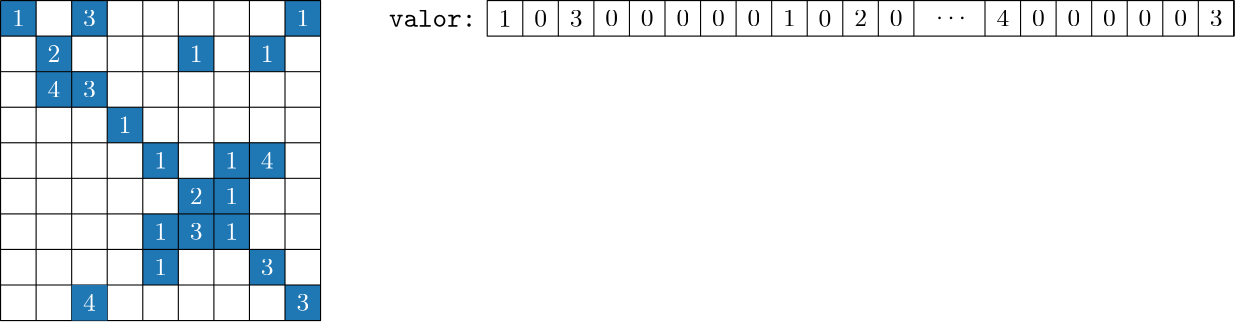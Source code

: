 <?xml version="1.0"?>
<!DOCTYPE ipe SYSTEM "ipe.dtd">
<ipe version="70218" creator="Ipe 7.2.23">
<info created="D:20241006213646" modified="D:20241006231904"/>
<ipestyle name="basic">
<symbol name="arrow/arc(spx)">
<path stroke="sym-stroke" fill="sym-stroke" pen="sym-pen">
0 0 m
-1 0.333 l
-1 -0.333 l
h
</path>
</symbol>
<symbol name="arrow/farc(spx)">
<path stroke="sym-stroke" fill="white" pen="sym-pen">
0 0 m
-1 0.333 l
-1 -0.333 l
h
</path>
</symbol>
<symbol name="arrow/ptarc(spx)">
<path stroke="sym-stroke" fill="sym-stroke" pen="sym-pen">
0 0 m
-1 0.333 l
-0.8 0 l
-1 -0.333 l
h
</path>
</symbol>
<symbol name="arrow/fptarc(spx)">
<path stroke="sym-stroke" fill="white" pen="sym-pen">
0 0 m
-1 0.333 l
-0.8 0 l
-1 -0.333 l
h
</path>
</symbol>
<symbol name="mark/circle(sx)" transformations="translations">
<path fill="sym-stroke">
0.6 0 0 0.6 0 0 e
0.4 0 0 0.4 0 0 e
</path>
</symbol>
<symbol name="mark/disk(sx)" transformations="translations">
<path fill="sym-stroke">
0.6 0 0 0.6 0 0 e
</path>
</symbol>
<symbol name="mark/fdisk(sfx)" transformations="translations">
<group>
<path fill="sym-fill">
0.5 0 0 0.5 0 0 e
</path>
<path fill="sym-stroke" fillrule="eofill">
0.6 0 0 0.6 0 0 e
0.4 0 0 0.4 0 0 e
</path>
</group>
</symbol>
<symbol name="mark/box(sx)" transformations="translations">
<path fill="sym-stroke" fillrule="eofill">
-0.6 -0.6 m
0.6 -0.6 l
0.6 0.6 l
-0.6 0.6 l
h
-0.4 -0.4 m
0.4 -0.4 l
0.4 0.4 l
-0.4 0.4 l
h
</path>
</symbol>
<symbol name="mark/square(sx)" transformations="translations">
<path fill="sym-stroke">
-0.6 -0.6 m
0.6 -0.6 l
0.6 0.6 l
-0.6 0.6 l
h
</path>
</symbol>
<symbol name="mark/fsquare(sfx)" transformations="translations">
<group>
<path fill="sym-fill">
-0.5 -0.5 m
0.5 -0.5 l
0.5 0.5 l
-0.5 0.5 l
h
</path>
<path fill="sym-stroke" fillrule="eofill">
-0.6 -0.6 m
0.6 -0.6 l
0.6 0.6 l
-0.6 0.6 l
h
-0.4 -0.4 m
0.4 -0.4 l
0.4 0.4 l
-0.4 0.4 l
h
</path>
</group>
</symbol>
<symbol name="mark/cross(sx)" transformations="translations">
<group>
<path fill="sym-stroke">
-0.43 -0.57 m
0.57 0.43 l
0.43 0.57 l
-0.57 -0.43 l
h
</path>
<path fill="sym-stroke">
-0.43 0.57 m
0.57 -0.43 l
0.43 -0.57 l
-0.57 0.43 l
h
</path>
</group>
</symbol>
<symbol name="arrow/fnormal(spx)">
<path stroke="sym-stroke" fill="white" pen="sym-pen">
0 0 m
-1 0.333 l
-1 -0.333 l
h
</path>
</symbol>
<symbol name="arrow/pointed(spx)">
<path stroke="sym-stroke" fill="sym-stroke" pen="sym-pen">
0 0 m
-1 0.333 l
-0.8 0 l
-1 -0.333 l
h
</path>
</symbol>
<symbol name="arrow/fpointed(spx)">
<path stroke="sym-stroke" fill="white" pen="sym-pen">
0 0 m
-1 0.333 l
-0.8 0 l
-1 -0.333 l
h
</path>
</symbol>
<symbol name="arrow/linear(spx)">
<path stroke="sym-stroke" pen="sym-pen">
-1 0.333 m
0 0 l
-1 -0.333 l
</path>
</symbol>
<symbol name="arrow/fdouble(spx)">
<path stroke="sym-stroke" fill="white" pen="sym-pen">
0 0 m
-1 0.333 l
-1 -0.333 l
h
-1 0 m
-2 0.333 l
-2 -0.333 l
h
</path>
</symbol>
<symbol name="arrow/double(spx)">
<path stroke="sym-stroke" fill="sym-stroke" pen="sym-pen">
0 0 m
-1 0.333 l
-1 -0.333 l
h
-1 0 m
-2 0.333 l
-2 -0.333 l
h
</path>
</symbol>
<symbol name="arrow/mid-normal(spx)">
<path stroke="sym-stroke" fill="sym-stroke" pen="sym-pen">
0.5 0 m
-0.5 0.333 l
-0.5 -0.333 l
h
</path>
</symbol>
<symbol name="arrow/mid-fnormal(spx)">
<path stroke="sym-stroke" fill="white" pen="sym-pen">
0.5 0 m
-0.5 0.333 l
-0.5 -0.333 l
h
</path>
</symbol>
<symbol name="arrow/mid-pointed(spx)">
<path stroke="sym-stroke" fill="sym-stroke" pen="sym-pen">
0.5 0 m
-0.5 0.333 l
-0.3 0 l
-0.5 -0.333 l
h
</path>
</symbol>
<symbol name="arrow/mid-fpointed(spx)">
<path stroke="sym-stroke" fill="white" pen="sym-pen">
0.5 0 m
-0.5 0.333 l
-0.3 0 l
-0.5 -0.333 l
h
</path>
</symbol>
<symbol name="arrow/mid-double(spx)">
<path stroke="sym-stroke" fill="sym-stroke" pen="sym-pen">
1 0 m
0 0.333 l
0 -0.333 l
h
0 0 m
-1 0.333 l
-1 -0.333 l
h
</path>
</symbol>
<symbol name="arrow/mid-fdouble(spx)">
<path stroke="sym-stroke" fill="white" pen="sym-pen">
1 0 m
0 0.333 l
0 -0.333 l
h
0 0 m
-1 0.333 l
-1 -0.333 l
h
</path>
</symbol>
<anglesize name="22.5 deg" value="22.5"/>
<anglesize name="30 deg" value="30"/>
<anglesize name="45 deg" value="45"/>
<anglesize name="60 deg" value="60"/>
<anglesize name="90 deg" value="90"/>
<arrowsize name="large" value="10"/>
<arrowsize name="small" value="5"/>
<arrowsize name="tiny" value="3"/>
<color name="blue" value="0 0 1"/>
<color name="brown" value="0.647 0.165 0.165"/>
<color name="darkblue" value="0 0 0.545"/>
<color name="darkcyan" value="0 0.545 0.545"/>
<color name="darkgray" value="0.663"/>
<color name="darkgreen" value="0 0.392 0"/>
<color name="darkmagenta" value="0.545 0 0.545"/>
<color name="darkorange" value="1 0.549 0"/>
<color name="darkred" value="0.545 0 0"/>
<color name="gold" value="1 0.843 0"/>
<color name="gray" value="0.745"/>
<color name="green" value="0 1 0"/>
<color name="lightblue" value="0.678 0.847 0.902"/>
<color name="lightcyan" value="0.878 1 1"/>
<color name="lightgray" value="0.827"/>
<color name="lightgreen" value="0.565 0.933 0.565"/>
<color name="lightyellow" value="1 1 0.878"/>
<color name="navy" value="0 0 0.502"/>
<color name="orange" value="1 0.647 0"/>
<color name="pink" value="1 0.753 0.796"/>
<color name="purple" value="0.627 0.125 0.941"/>
<color name="red" value="1 0 0"/>
<color name="seagreen" value="0.18 0.545 0.341"/>
<color name="turquoise" value="0.251 0.878 0.816"/>
<color name="violet" value="0.933 0.51 0.933"/>
<color name="yellow" value="1 1 0"/>
<dashstyle name="dash dot dotted" value="[4 2 1 2 1 2] 0"/>
<dashstyle name="dash dotted" value="[4 2 1 2] 0"/>
<dashstyle name="dashed" value="[4] 0"/>
<dashstyle name="dotted" value="[1 3] 0"/>
<gridsize name="10 pts (~3.5 mm)" value="10"/>
<gridsize name="14 pts (~5 mm)" value="14"/>
<gridsize name="16 pts (~6 mm)" value="16"/>
<gridsize name="20 pts (~7 mm)" value="20"/>
<gridsize name="28 pts (~10 mm)" value="28"/>
<gridsize name="32 pts (~12 mm)" value="32"/>
<gridsize name="4 pts" value="4"/>
<gridsize name="56 pts (~20 mm)" value="56"/>
<gridsize name="8 pts (~3 mm)" value="8"/>
<opacity name="10%" value="0.1"/>
<opacity name="30%" value="0.3"/>
<opacity name="50%" value="0.5"/>
<opacity name="75%" value="0.75"/>
<pen name="fat" value="1.2"/>
<pen name="heavier" value="0.8"/>
<pen name="ultrafat" value="2"/>
<symbolsize name="large" value="5"/>
<symbolsize name="small" value="2"/>
<symbolsize name="tiny" value="1.1"/>
<textsize name="Huge" value="\Huge"/>
<textsize name="LARGE" value="\LARGE"/>
<textsize name="Large" value="\Large"/>
<textsize name="footnote" value="\footnotesize"/>
<textsize name="huge" value="\huge"/>
<textsize name="large" value="\large"/>
<textsize name="small" value="\small"/>
<textsize name="tiny" value="\tiny"/>
<textstyle name="center" begin="\begin{center}" end="\end{center}"/>
<textstyle name="item" begin="\begin{itemize}\item{}" end="\end{itemize}"/>
<textstyle name="itemize" begin="\begin{itemize}" end="\end{itemize}"/>
<tiling name="falling" angle="-60" step="4" width="1"/>
<tiling name="rising" angle="30" step="4" width="1"/>
</ipestyle>
<page>
<layer name="alpha"/>
<layer name="beta"/>
<layer name="auxiliar"/>
<layer name="valores"/>
<view layers="alpha beta valores" active="valores"/>
<path layer="alpha" matrix="1 0 0 1 68 512" fill="0.122 0.467 0.706">
0.4 102.8 m
13.2 102.8 l
13.2 115.6 l
0.4 115.6 l
0.4 102.8 l
h
</path>
<path matrix="1 0 0 1 68 512" fill="0.122 0.467 0.706">
13.2 90 m
26 90 l
26 102.8 l
13.2 102.8 l
13.2 90 l
h
</path>
<path matrix="1 0 0 1 68 512" fill="0.122 0.467 0.706">
26 77.2 m
38.8 77.2 l
38.8 90 l
26 90 l
26 77.2 l
h
</path>
<path matrix="1 0 0 1 68 512" fill="0.122 0.467 0.706">
38.8 64.4 m
51.6 64.4 l
51.6 77.2 l
38.8 77.2 l
38.8 64.4 l
h
</path>
<path matrix="1 0 0 1 68 512" fill="0.122 0.467 0.706">
51.6 51.6 m
64.4 51.6 l
64.4 64.4 l
51.6 64.4 l
51.6 51.6 l
h
</path>
<path matrix="1 0 0 1 68 512" fill="0.122 0.467 0.706">
64.4 38.8 m
77.2 38.8 l
77.2 51.6 l
64.4 51.6 l
64.4 38.8 l
h
</path>
<path matrix="1 0 0 1 68 512" fill="0.122 0.467 0.706">
77.2 26 m
90 26 l
90 38.8 l
77.2 38.8 l
77.2 26 l
h
</path>
<path matrix="1 0 0 1 68 512" fill="0.122 0.467 0.706">
90 13.2 m
102.8 13.2 l
102.8 26 l
90 26 l
90 13.2 l
h
</path>
<path matrix="1 0 0 1 68 512" fill="0.122 0.467 0.706">
102.8 0.4 m
115.6 0.4 l
115.6 13.2 l
102.8 13.2 l
102.8 0.4 l
h
</path>
<path matrix="1 0 0 1 68 512" fill="0.122 0.467 0.706">
26 102.8 m
38.8 102.8 l
38.8 115.6 l
26 115.6 l
26 102.8 l
h
</path>
<path matrix="1 0 0 1 68 512" fill="0.122 0.467 0.706">
64.4 90 m
77.2 90 l
77.2 102.8 l
64.4 102.8 l
64.4 90 l
h
</path>
<path matrix="1 0 0 1 68 512" fill="0.122 0.467 0.706">
90 90 m
102.8 90 l
102.8 102.8 l
90 102.8 l
90 90 l
h
</path>
<path matrix="1 0 0 1 68 512" fill="0.122 0.467 0.706">
77.2 38.8 m
90 38.8 l
90 51.6 l
77.2 51.6 l
77.2 38.8 l
h
</path>
<path matrix="1 0 0 1 68 512" fill="0.122 0.467 0.706">
77.2 51.6 m
90 51.6 l
90 64.4 l
77.2 64.4 l
77.2 51.6 l
h
</path>
<path matrix="1 0 0 1 68 512" fill="0.122 0.467 0.706">
90 51.6 m
102.8 51.6 l
102.8 64.4 l
90 64.4 l
90 51.6 l
h
</path>
<path matrix="1 0 0 1 68 512" fill="0.122 0.467 0.706">
102.8 102.8 m
115.6 102.8 l
115.6 115.6 l
102.8 115.6 l
102.8 102.8 l
h
</path>
<path matrix="1 0 0 1 68 512" fill="0.122 0.467 0.706">
13.2 77.2 m
26 77.2 l
26 90 l
13.2 90 l
13.2 77.2 l
h
</path>
<path matrix="1 0 0 1 68 512" fill="0.122 0.467 0.706">
51.6 26 m
64.4 26 l
64.4 38.8 l
51.6 38.8 l
51.6 26 l
h
</path>
<path matrix="1 0 0 1 68 512" fill="0.122 0.467 0.706">
64.4 26 m
77.2 26 l
77.2 38.8 l
64.4 38.8 l
64.4 26 l
h
</path>
<path matrix="1 0 0 1 68 512" fill="0.122 0.467 0.706">
51.6 13.2 m
64.4 13.2 l
64.4 26 l
51.6 26 l
51.6 13.2 l
h
</path>
<text matrix="1 0 0 1 -79.752 26.156" transformations="translations" pos="288 592" stroke="black" type="label" width="31.382" height="6.088" depth="0" valign="baseline">\verb|valor:|</text>
<path layer="beta" matrix="1 0 0 1 68 512" stroke="0" pen="0.4" join="1">
0.4 115.6 m
115.6 115.6 l
115.6 0.4 l
0.4 0.4 l
0.4 115.6 l
</path>
<path matrix="1 0 0 1 68 512" stroke="0" pen="0.4" join="1">
13.2 115.6 m
13.2 0.4 l
</path>
<path matrix="1 0 0 1 68 512" stroke="0" pen="0.4" join="1">
26 0.4 m
26 115.6 l
</path>
<path matrix="1 0 0 1 68 512" stroke="0" pen="0.4" join="1">
38.8 115.6 m
38.8 0.4 l
</path>
<path matrix="1 0 0 1 68 512" stroke="0" pen="0.4" join="1">
51.6 0.4 m
51.6 115.6 l
</path>
<path matrix="1 0 0 1 68 512" stroke="0" pen="0.4" join="1">
64.4 115.6 m
64.4 0.4 l
</path>
<path matrix="1 0 0 1 68 512" stroke="0" pen="0.4" join="1">
77.2 0.4 m
77.2 115.6 l
</path>
<path matrix="1 0 0 1 68 512" stroke="0" pen="0.4" join="1">
0.4 102.8 m
115.6 102.8 l
</path>
<path matrix="1 0 0 1 68 512" stroke="0" pen="0.4" join="1">
0.4 90 m
115.6 90 l
</path>
<path matrix="1 0 0 1 68 512" stroke="0" pen="0.4" join="1">
0.4 77.2 m
115.6 77.2 l
</path>
<path matrix="1 0 0 1 68 512" stroke="0" pen="0.4" join="1">
0.4 64.4 m
115.6 64.4 l
</path>
<path matrix="1 0 0 1 68 512" stroke="0" pen="0.4" join="1">
0.4 51.6 m
115.6 51.6 l
</path>
<path matrix="1 0 0 1 68 512" stroke="0" pen="0.4" join="1">
0.4 38.8 m
115.6 38.8 l
</path>
<path matrix="1 0 0 1 68 512" stroke="0" pen="0.4" join="1">
0.4 26 m
115.6 26 l
</path>
<path matrix="1 0 0 1 68 512" stroke="0" pen="0.4" join="1">
0.4 13.2 m
115.6 13.2 l
</path>
<path matrix="1 0 0 1 -60 0" stroke="black">
230.8 512.4 m
230.8 627.6 l
</path>
<path matrix="1 0 0 1 -72.8 0" stroke="black">
230.8 512.4 m
230.8 627.6 l
</path>
<path layer="auxiliar" matrix="1 0 0 1 -60 0" stroke="red">
329.2 627.5 m
329.2 614.7 l
342 614.7 l
342 627.5 l
h
</path>
<path matrix="1 0 0 1 -60 0" stroke="red">
342 627.5 m
342 614.7 l
354.8 614.7 l
354.8 627.5 l
h
</path>
<path matrix="1 0 0 1 -60 0" stroke="red">
354.8 627.5 m
354.8 614.7 l
367.6 614.7 l
367.6 627.5 l
h
</path>
<path matrix="1 0 0 1 -60 0" stroke="red">
367.6 627.5 m
367.6 614.7 l
380.4 614.7 l
380.4 627.5 l
h
</path>
<path matrix="1 0 0 1 -60 0" stroke="red">
380.4 627.5 m
380.4 614.7 l
393.2 614.7 l
393.2 627.5 l
h
</path>
<path matrix="1 0 0 1 -60 0" stroke="red">
393.2 627.5 m
393.2 614.7 l
406 614.7 l
406 627.5 l
h
</path>
<path matrix="1 0 0 1 -60 0" stroke="red">
406 627.5 m
406 614.7 l
418.8 614.7 l
418.8 627.5 l
h
</path>
<path matrix="1 0 0 1 -60 0" stroke="red">
418.8 627.5 m
418.8 614.7 l
431.6 614.7 l
431.6 627.5 l
h
</path>
<path matrix="1 0 0 1 -60 0" stroke="red">
431.6 627.5 m
431.6 614.7 l
444.4 614.7 l
444.4 627.5 l
h
</path>
<path matrix="1 0 0 1 -60 0" stroke="red">
444.4 627.5 m
444.4 614.7 l
457.2 614.7 l
457.2 627.5 l
h
</path>
<path matrix="1 0 0 1 -85.6 35" stroke="red">
329.2 592.6 m
329.2 579.8 l
342 579.8 l
342 592.6 l
h
</path>
<path matrix="1 0 0 1 -85.6 35.1" stroke="red">
342 592.6 m
342 579.8 l
354.8 579.8 l
354.8 592.6 l
h
</path>
<path matrix="1 0 0 1 -85.6 35" stroke="red">
354.8 592.6 m
354.8 579.8 l
367.6 579.8 l
367.6 592.6 l
h
</path>
<path matrix="1 0 0 1 -85.6 35.1" stroke="red">
367.6 592.6 m
367.6 579.8 l
380.4 579.8 l
380.4 592.6 l
h
</path>
<path matrix="1 0 0 1 -85.6 35.1" stroke="red">
380.4 592.6 m
380.4 579.8 l
393.2 579.8 l
393.2 592.6 l
h
</path>
<path matrix="1 0 0 1 -85.6 35.1" stroke="red">
393.2 592.6 m
393.2 579.8 l
406 579.8 l
406 592.6 l
h
</path>
<path matrix="1 0 0 1 -85.6 35.1" stroke="red">
406 592.6 m
406 579.8 l
418.8 579.8 l
418.8 592.6 l
h
</path>
<path matrix="1 0 0 1 -85.6 35.1" stroke="red">
418.8 592.6 m
418.8 579.8 l
431.6 579.8 l
431.6 592.6 l
h
</path>
<path matrix="1 0 0 1 -85.6 35.1" stroke="red">
431.6 592.6 m
431.6 579.8 l
444.4 579.8 l
444.4 592.6 l
h
</path>
<path matrix="1 0 0 1 -85.6 35.1" stroke="red">
444.4 592.6 m
444.4 579.8 l
457.2 579.8 l
457.2 592.6 l
h
</path>
<path matrix="1 0 0 1 -85.6 35.1" stroke="red">
457.2 592.6 m
457.2 579.8 l
470 579.8 l
470 592.6 l
h
</path>
<path matrix="1 0 0 1 -85.6 35.1" stroke="red">
470 592.6 m
470 579.8 l
482.8 579.8 l
482.8 592.6 l
h
</path>
<path matrix="1 0 0 1 -60 0" stroke="red">
128.4 627.6 m
128.4 614.8 l
141.2 614.8 l
141.2 627.6 l
h
</path>
<path matrix="1 0 0 1 -60 0" stroke="red">
154 627.6 m
154 614.8 l
166.8 614.8 l
166.8 627.6 l
h
</path>
<path matrix="1 0 0 1 -60 0" stroke="red">
154 614.8 m
154 602 l
166.8 602 l
166.8 614.8 l
h
</path>
<path matrix="1 0 0 1 -60 0" stroke="red">
141.2 614.8 m
141.2 602 l
154 602 l
154 614.8 l
h
</path>
<path matrix="1 0 0 1 -60 0" stroke="red">
192.4 614.8 m
192.4 602 l
205.2 602 l
205.2 614.8 l
h
</path>
<path matrix="1 0 0 1 -60 0" stroke="red">
205.2 614.8 m
205.2 602 l
218 602 l
218 614.8 l
h
</path>
<path matrix="1 0 0 1 -60 0" stroke="red">
218 614.8 m
218 602 l
230.8 602 l
230.8 614.8 l
h
</path>
<path matrix="1 0 0 1 -60 0" stroke="red">
218 627.6 m
218 614.8 l
230.8 614.8 l
230.8 627.6 l
h
</path>
<path matrix="1 0 0 1 -60 0" stroke="red">
230.8 627.6 m
230.8 614.8 l
243.6 614.8 l
243.6 627.6 l
h
</path>
<path matrix="1 0 0 1 -60 0" stroke="red">
128.4 602 m
128.4 589.2 l
141.2 589.2 l
141.2 602 l
h
</path>
<path matrix="1 0 0 1 -60 0" stroke="red">
141.2 602 m
141.2 589.2 l
154 589.2 l
154 602 l
h
</path>
<path matrix="1 0 0 1 -60 0" stroke="red">
154 602 m
154 589.2 l
166.8 589.2 l
166.8 602 l
h
</path>
<path matrix="1 0 0 1 -60 0" stroke="red">
166.8 589.2 m
166.8 576.4 l
179.6 576.4 l
179.6 589.2 l
h
</path>
<path matrix="1 0 0 1 -60 0" stroke="red">
218 589.2 m
218 576.4 l
230.8 576.4 l
230.8 589.2 l
h
</path>
<path matrix="1 0 0 1 -60 0" stroke="red">
230.8 589.2 m
230.8 576.4 l
243.6 576.4 l
243.6 589.2 l
h
</path>
<path matrix="1 0 0 1 -60 0" stroke="red">
179.6 576.4 m
179.6 563.6 l
192.4 563.6 l
192.4 576.4 l
h
</path>
<path matrix="1 0 0 1 -60 0" stroke="red">
205.2 576.4 m
205.2 563.6 l
218 563.6 l
218 576.4 l
h
</path>
<path matrix="1 0 0 1 -60 0" stroke="red">
218 576.4 m
218 563.6 l
230.8 563.6 l
230.8 576.4 l
h
</path>
<path matrix="1 0 0 1 -60 0" stroke="red">
141.2 563.6 m
141.2 550.8 l
154 550.8 l
154 563.6 l
h
</path>
<path matrix="1 0 0 1 -60 0" stroke="red">
192.4 563.6 m
192.4 550.8 l
205.2 550.8 l
205.2 563.6 l
h
</path>
<path matrix="1 0 0 1 -60 0" stroke="red">
205.2 563.6 m
205.2 550.8 l
218 550.8 l
218 563.6 l
h
</path>
<path matrix="1 0 0 1 -60 0" stroke="red">
141.2 550.8 m
141.2 538 l
154 538 l
154 550.8 l
h
</path>
<path matrix="1 0 0 1 -60 0" stroke="red">
179.6 550.8 m
179.6 538 l
192.4 538 l
192.4 550.8 l
h
</path>
<path matrix="1 0 0 1 -60 0" stroke="red">
192.4 550.8 m
192.4 538 l
205.2 538 l
205.2 550.8 l
h
</path>
<path matrix="1 0 0 1 -60 0" stroke="red">
205.2 550.8 m
205.2 538 l
218 538 l
218 550.8 l
h
</path>
<path matrix="1 0 0 1 -60 0" stroke="red">
128.4 538 m
128.4 525.2 l
141.2 525.2 l
141.2 538 l
h
</path>
<path matrix="1 0 0 1 -60 0" stroke="red">
141.2 538 m
141.2 525.2 l
154 525.2 l
154 538 l
h
</path>
<path matrix="1 0 0 1 -60 0" stroke="red">
166.8 538 m
166.8 525.2 l
179.6 525.2 l
179.6 538 l
h
</path>
<path matrix="1 0 0 1 -60 0" stroke="red">
179.6 538 m
179.6 525.2 l
192.4 525.2 l
192.4 538 l
h
</path>
<path matrix="1 0 0 1 -60 0" stroke="red">
218 538 m
218 525.2 l
230.8 525.2 l
230.8 538 l
h
</path>
<path matrix="1 0 0 1 -60 0" stroke="red">
230.8 525.2 m
230.8 512.4 l
243.6 512.4 l
243.6 525.2 l
h
</path>
<path matrix="1 0 0 1 -60 0" stroke="red">
166.8 525.2 m
166.8 512.4 l
179.6 512.4 l
179.6 525.2 l
h
</path>
<path matrix="1 0 0 1 -60 0" stroke="red">
128.4 525.2 m
128.4 512.4 l
141.2 512.4 l
141.2 525.2 l
h
</path>
<text layer="valores" matrix="1 0 0 1 -55.504 -5.689" transformations="translations" pos="128 624" stroke="white" type="label" width="4.608" height="5.778" depth="0" valign="baseline" size="small" style="math">1</text>
<text matrix="1 0 0 1 -55.904 -9.289" transformations="translations" pos="154 627.6" stroke="white" type="label" width="4.608" height="5.778" depth="0" valign="baseline" size="small" style="math">3</text>
<text matrix="1 0 0 1 -55.904 -9.289" transformations="translations" pos="230.8 627.6" stroke="white" type="label" width="4.608" height="5.778" depth="0" valign="baseline" size="small" style="math">1</text>
<text matrix="1 0 0 1 -55.904 -9.289" transformations="translations" pos="141.2 614.8" stroke="white" type="label" width="4.608" height="5.778" depth="0" valign="baseline" size="small" style="math">2</text>
<text matrix="1 0 0 1 -55.904 -9.289" transformations="translations" pos="192.4 614.8" stroke="white" type="label" width="4.608" height="5.778" depth="0" valign="baseline" size="small" style="math">1</text>
<text matrix="1 0 0 1 -55.904 -9.289" transformations="translations" pos="218 614.8" stroke="white" type="label" width="4.608" height="5.778" depth="0" valign="baseline" size="small" style="math">1</text>
<text matrix="1 0 0 1 -55.904 -9.289" transformations="translations" pos="141.2 602" stroke="white" type="label" width="4.608" height="5.778" depth="0" valign="baseline" size="small" style="math">4</text>
<text matrix="1 0 0 1 -55.904 -9.289" transformations="translations" pos="154 602" stroke="white" type="label" width="4.608" height="5.778" depth="0" valign="baseline" size="small" style="math">3</text>
<text matrix="1 0 0 1 -55.904 -9.289" transformations="translations" pos="166.8 589.2" stroke="white" type="label" width="4.608" height="5.778" depth="0" valign="baseline" size="small" style="math">1</text>
<text matrix="1 0 0 1 -55.904 -9.289" transformations="translations" pos="179.6 576.4" stroke="white" type="label" width="4.608" height="5.778" depth="0" valign="baseline" size="small" style="math">1</text>
<text matrix="1 0 0 1 -55.904 -9.289" transformations="translations" pos="205.2 576.4" stroke="white" type="label" width="4.608" height="5.778" depth="0" valign="baseline" size="small" style="math">1</text>
<text matrix="1 0 0 1 -55.904 -9.289" transformations="translations" pos="218 576.4" stroke="white" type="label" width="4.608" height="5.778" depth="0" valign="baseline" size="small" style="math">4</text>
<text matrix="1 0 0 1 -55.904 -9.289" transformations="translations" pos="192.4 563.6" stroke="white" type="label" width="4.608" height="5.778" depth="0" valign="baseline" size="small" style="math">2</text>
<text matrix="1 0 0 1 -55.904 -9.289" transformations="translations" pos="205.2 563.6" stroke="white" type="label" width="4.608" height="5.778" depth="0" valign="baseline" size="small" style="math">1</text>
<text matrix="1 0 0 1 -55.904 -9.289" transformations="translations" pos="179.6 550.8" stroke="white" type="label" width="4.608" height="5.778" depth="0" valign="baseline" size="small" style="math">1</text>
<text matrix="1 0 0 1 -55.904 -9.289" transformations="translations" pos="192.4 550.8" stroke="white" type="label" width="4.608" height="5.778" depth="0" valign="baseline" size="small" style="math">3</text>
<text matrix="1 0 0 1 -55.904 -9.289" transformations="translations" pos="205.2 550.8" stroke="white" type="label" width="4.608" height="5.778" depth="0" valign="baseline" size="small" style="math">1</text>
<text matrix="1 0 0 1 -55.904 -9.289" transformations="translations" pos="179.6 538" stroke="white" type="label" width="4.608" height="5.778" depth="0" valign="baseline" size="small" style="math">1</text>
<text matrix="1 0 0 1 -55.904 -9.289" transformations="translations" pos="218 538" stroke="white" type="label" width="4.608" height="5.778" depth="0" valign="baseline" size="small" style="math">3</text>
<text matrix="1 0 0 1 -55.904 -9.289" transformations="translations" pos="230.8 525.2" stroke="white" type="label" width="4.608" height="5.778" depth="0" valign="baseline" size="small" style="math">3</text>
<path layer="alpha" matrix="1 0 0 1 80.8 435.2" fill="0.122 0.467 0.706">
13.2 77.2 m
26 77.2 l
26 90 l
13.2 90 l
13.2 77.2 l
h
</path>
<text layer="valores" matrix="1 0 0 1 -43.104 -86.089" transformations="translations" pos="141.2 602" stroke="white" type="label" width="4.608" height="5.778" depth="0" valign="baseline" size="small" style="math">4</text>
<path layer="auxiliar" matrix="1 0 0 1 68 55.1" stroke="red">
329.2 572.6 m
329.2 559.8 l
342 559.8 l
342 572.6 l
h
</path>
<path matrix="1 0 0 1 68 55.1" stroke="red">
342 572.6 m
342 559.8 l
354.8 559.8 l
354.8 572.6 l
h
</path>
<path matrix="1 0 0 1 68 55.1" stroke="red">
354.8 572.6 m
354.8 559.8 l
367.6 559.8 l
367.6 572.6 l
h
</path>
<path matrix="1 0 0 1 68 55.1" stroke="red">
367.6 572.6 m
367.6 559.8 l
380.4 559.8 l
380.4 572.6 l
h
</path>
<path matrix="1 0 0 1 68 55.1" stroke="red">
380.4 572.6 m
380.4 559.8 l
393.2 559.8 l
393.2 572.6 l
h
</path>
<path matrix="1 0 0 1 68 55.1" stroke="red">
393.2 572.6 m
393.2 559.8 l
406 559.8 l
406 572.6 l
h
</path>
<path matrix="1 0 0 1 68 55.1" stroke="red">
406 572.6 m
406 559.8 l
418.8 559.8 l
418.8 572.6 l
h
</path>
<path matrix="1 0 0 1 68 55.1" stroke="red">
418.8 572.6 m
418.8 559.8 l
431.6 559.8 l
431.6 572.6 l
h
</path>
<path matrix="1 0 0 1 68 55.1" stroke="red">
431.6 572.6 m
431.6 559.8 l
444.4 559.8 l
444.4 572.6 l
h
</path>
<path layer="valores" matrix="1 0 0 1 -25.6 35" stroke="0" pen="0.4" join="1">
269.2 579.8 m
538 579.8 l
538 592.6 l
269.2 592.6 l
269.2 579.8 l
h
</path>
<path matrix="1 0 0 1 102.4 547" stroke="0" pen="0.4" join="1">
154 80.6 m
154 67.8 l
</path>
<path matrix="1 0 0 1 102.4 547" stroke="0" pen="0.4" join="1">
166.8 80.6 m
166.8 67.8 l
</path>
<path matrix="1 0 0 1 102.4 547" stroke="0" pen="0.4" join="1">
179.6 80.6 m
179.6 67.8 l
</path>
<path matrix="1 0 0 1 102.4 547" stroke="0" pen="0.4" join="1">
192.4 80.6 m
192.4 67.8 l
</path>
<path matrix="1 0 0 1 102.4 547" stroke="0" pen="0.4" join="1">
205.2 80.6 m
205.2 67.8 l
</path>
<path matrix="1 0 0 1 102.4 547" stroke="0" pen="0.4" join="1">
218 80.6 m
218 67.8 l
</path>
<path matrix="1 0 0 1 102.4 547" stroke="0" pen="0.4" join="1">
230.8 80.6 m
230.8 67.8 l
</path>
<path matrix="1 0 0 1 102.4 547" stroke="0" pen="0.4" join="1">
243.6 80.6 m
243.6 67.8 l
</path>
<path matrix="1 0 0 1 102.4 547" stroke="0" pen="0.4" join="1">
256.4 80.6 m
256.4 67.8 l
</path>
<path matrix="1 0 0 1 102.4 547" stroke="0" pen="0.4" join="1">
269.2 80.6 m
269.2 67.8 l
</path>
<path matrix="1 0 0 1 102.4 547" stroke="0" pen="0.4" join="1">
282 80.6 m
282 67.8 l
</path>
<text matrix="1 0 0 1 -88.304 -5.789" transformations="translations" pos="336 624" stroke="black" type="label" width="4.608" height="5.778" depth="0" valign="baseline" size="small" style="math">1</text>
<text matrix="1 0 0 1 -91.504 -5.789" transformations="translations" pos="352 624" stroke="black" type="label" width="4.608" height="5.778" depth="0" valign="baseline" size="small" style="math">0</text>
<text matrix="1 0 0 1 -94.304 -9.289" transformations="translations" pos="367.6 627.5" stroke="black" type="label" width="4.608" height="5.778" depth="0" valign="baseline" size="small" style="math">3</text>
<text matrix="1 0 0 1 -94.304 -9.189" transformations="translations" pos="380.4 627.5" stroke="black" type="label" width="4.608" height="5.778" depth="0" valign="baseline" size="small" style="math">0</text>
<text matrix="1 0 0 1 -94.304 -9.189" transformations="translations" pos="393.2 627.5" stroke="black" type="label" width="4.608" height="5.778" depth="0" valign="baseline" size="small" style="math">0</text>
<text matrix="1 0 0 1 -94.304 -9.189" transformations="translations" pos="406 627.5" stroke="black" type="label" width="4.608" height="5.778" depth="0" valign="baseline" size="small" style="math">0</text>
<text matrix="1 0 0 1 -94.304 -9.189" transformations="translations" pos="418.8 627.5" stroke="black" type="label" width="4.608" height="5.778" depth="0" valign="baseline" size="small" style="math">0</text>
<text matrix="1 0 0 1 -94.304 -9.189" transformations="translations" pos="431.6 627.5" stroke="black" type="label" width="4.608" height="5.778" depth="0" valign="baseline" size="small" style="math">0</text>
<text matrix="1 0 0 1 -94.304 -9.189" transformations="translations" pos="444.4 627.5" stroke="black" type="label" width="4.608" height="5.778" depth="0" valign="baseline" size="small" style="math">1</text>
<path matrix="1 0 0 1 256 547" stroke="0" pen="0.4" join="1">
166.8 80.6 m
166.8 67.8 l
</path>
<path matrix="1 0 0 1 256 547" stroke="0" pen="0.4" join="1">
179.6 80.6 m
179.6 67.8 l
</path>
<path matrix="1 0 0 1 256 547" stroke="0" pen="0.4" join="1">
192.4 80.6 m
192.4 67.8 l
</path>
<path matrix="1 0 0 1 256 547" stroke="0" pen="0.4" join="1">
205.2 80.6 m
205.2 67.8 l
</path>
<path matrix="1 0 0 1 256 547" stroke="0" pen="0.4" join="1">
218 80.6 m
218 67.8 l
</path>
<path matrix="1 0 0 1 256 547" stroke="0" pen="0.4" join="1">
230.8 80.6 m
230.8 67.8 l
</path>
<path matrix="1 0 0 1 256 547" stroke="0" pen="0.4" join="1">
243.6 80.6 m
243.6 67.8 l
</path>
<path matrix="1 0 0 1 256 547" stroke="0" pen="0.4" join="1">
256.4 80.6 m
256.4 67.8 l
</path>
<text matrix="1 0 0 1 53.196 -4.889" transformations="translations" pos="352 624" stroke="black" type="label" width="10.751" height="4.033" depth="0" valign="baseline" size="small" style="math">\cdots</text>
<text matrix="1 0 0 1 59.296 -9.189" transformations="translations" pos="367.6 627.5" stroke="black" type="label" width="4.608" height="5.778" depth="0" valign="baseline" size="small" style="math">4</text>
<text matrix="1 0 0 1 59.296 -9.189" transformations="translations" pos="380.4 627.5" stroke="black" type="label" width="4.608" height="5.778" depth="0" valign="baseline" size="small" style="math">0</text>
<text matrix="1 0 0 1 59.296 -9.189" transformations="translations" pos="393.2 627.5" stroke="black" type="label" width="4.608" height="5.778" depth="0" valign="baseline" size="small" style="math">0</text>
<text matrix="1 0 0 1 59.296 -9.189" transformations="translations" pos="406 627.5" stroke="black" type="label" width="4.608" height="5.778" depth="0" valign="baseline" size="small" style="math">0</text>
<text matrix="1 0 0 1 59.296 -9.189" transformations="translations" pos="418.8 627.5" stroke="black" type="label" width="4.608" height="5.778" depth="0" valign="baseline" size="small" style="math">0</text>
<text matrix="1 0 0 1 59.296 -9.189" transformations="translations" pos="431.6 627.5" stroke="black" type="label" width="4.608" height="5.778" depth="0" valign="baseline" size="small" style="math">0</text>
<text matrix="1 0 0 1 59.296 -9.189" transformations="translations" pos="444.4 627.5" stroke="black" type="label" width="4.608" height="5.778" depth="0" valign="baseline" size="small" style="math">3</text>
<text matrix="1 0 0 1 -21.504 38.511" transformations="translations" pos="397.2 579.8" stroke="black" type="label" width="4.608" height="5.778" depth="0" valign="baseline" size="small" style="math">2</text>
<text matrix="1 0 0 1 -21.504 38.5109" transformations="translations" pos="410 579.8" stroke="black" type="label" width="4.608" height="5.778" depth="0" valign="baseline" size="small" style="math">0</text>
<path matrix="1 0 0 1 115.2 547" stroke="0" pen="0.4" join="1">
282 80.6 m
282 67.8 l
</path>
<path matrix="1 0 0 1 256 547" stroke="0" pen="0.4" join="1">
256.4 80.6 m
256.4 67.8 l
</path>
<text matrix="1 0 0 1 -81.504 -9.289" transformations="translations" pos="444.4 627.5" stroke="black" type="label" width="4.608" height="5.778" depth="0" valign="baseline" size="small" style="math">0</text>
</page>
</ipe>
